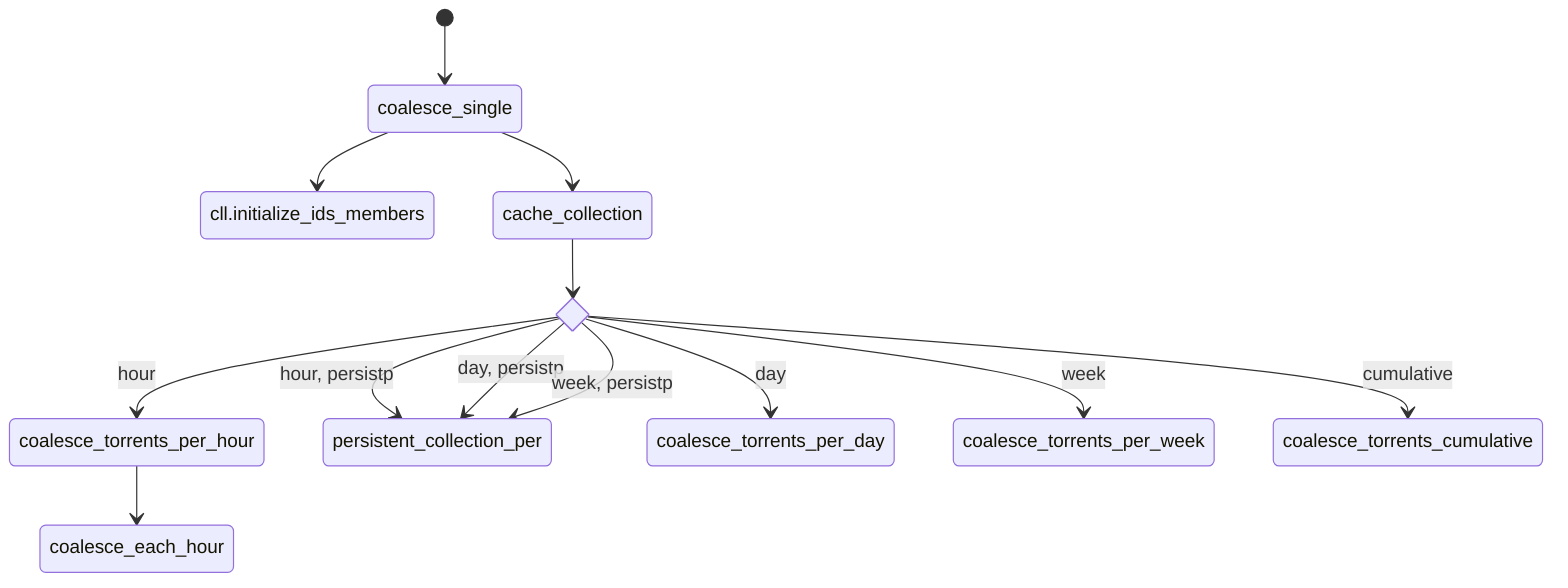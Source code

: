 stateDiagram-v2
    [*] --> coalesce_single
    coalesce_single --> cll.initialize_ids_members
    coalesce_single --> cache_collection

    state if_state<<choice>>
    cache_collection --> if_state
    if_state --> coalesce_torrents_per_hour : hour
    coalesce_torrents_per_hour --> coalesce_each_hour
    if_state --> persistent_collection_per : hour, persistp

    if_state --> coalesce_torrents_per_day : day
    if_state --> persistent_collection_per : day, persistp

    if_state --> coalesce_torrents_per_week : week
    if_state --> persistent_collection_per : week, persistp

    if_state --> coalesce_torrents_cumulative : cumulative